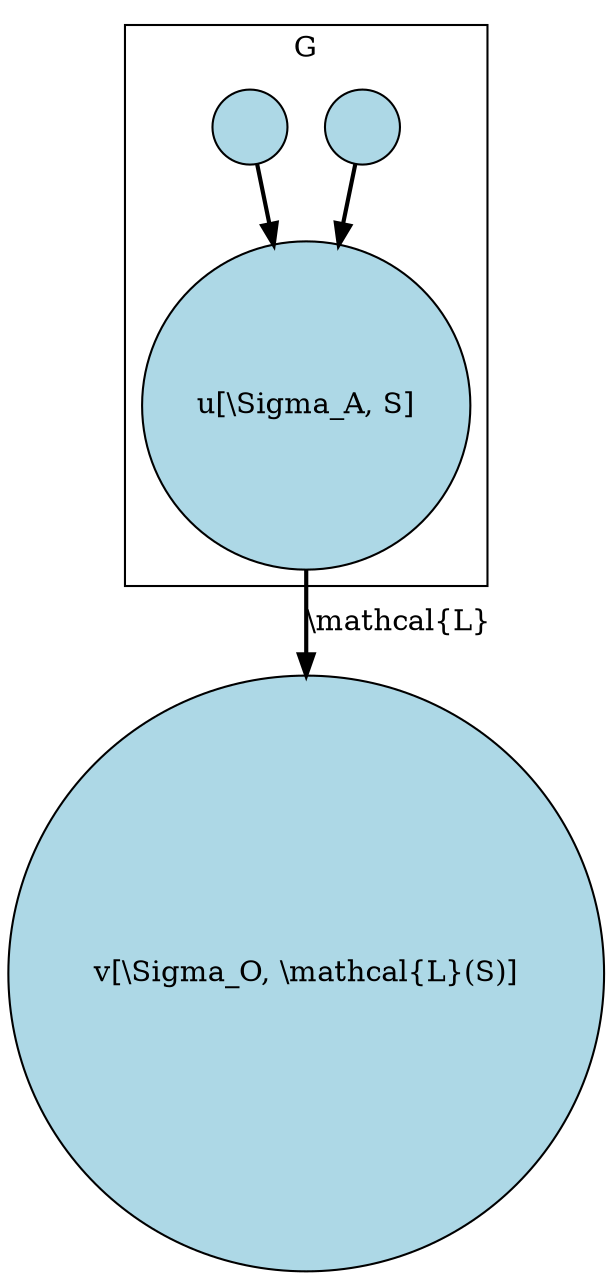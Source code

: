 strict digraph "proof-lexicon" {
  node [shape="circle",style="filled",fillcolor="lightblue"];
  edge [style="bold"];
  subgraph "cluster_G" {
    label = "G";
    "u[\\Sigma_A, S]";
    node [label=""];
    "x_1" -> "u[\\Sigma_A, S]";
    "x_2" -> "u[\\Sigma_A, S]";
  };
  "u[\\Sigma_A, S]" -> "v[\\Sigma_O, \\mathcal{L}(S)]" [label="\\mathcal{L}"];
}
